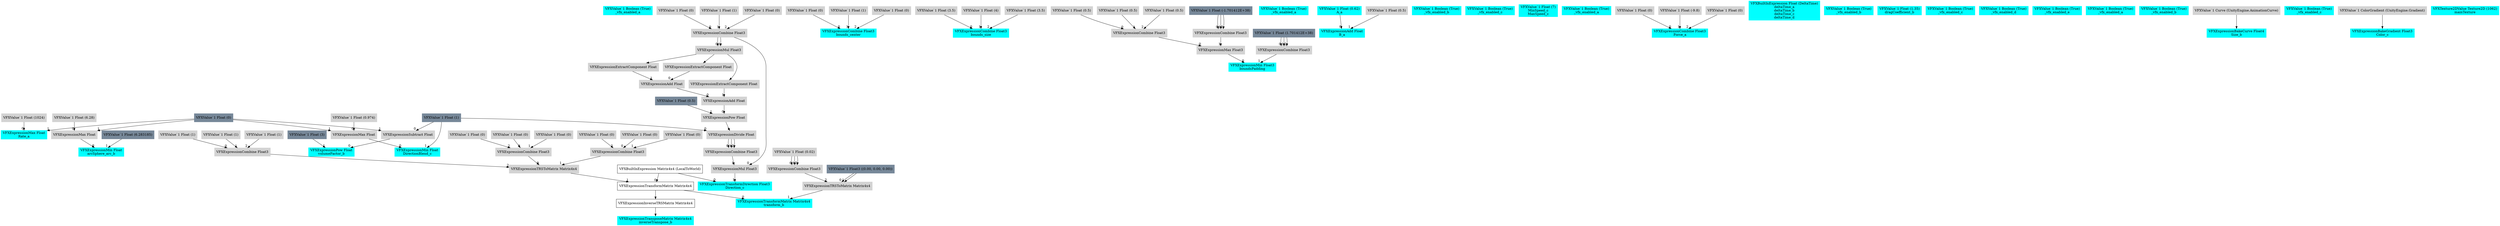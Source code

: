 digraph G {
node0 [shape="box" color="cyan" style="filled" label="VFXValue`1 Boolean (True)
_vfx_enabled_a"]
node1 [shape="box" color="cyan" style="filled" label="VFXExpressionMax Float
Rate_a"]
node2 [shape="box" color="lightgray" style="filled" label="VFXValue`1 Float (1024)"]
node3 [shape="box" color="lightslategray" style="filled" label="VFXValue`1 Float (0)"]
node4 [shape="box" color="cyan" style="filled" label="VFXExpressionCombine Float3
bounds_center"]
node5 [shape="box" color="lightgray" style="filled" label="VFXValue`1 Float (0)"]
node6 [shape="box" color="lightgray" style="filled" label="VFXValue`1 Float (1)"]
node7 [shape="box" color="lightgray" style="filled" label="VFXValue`1 Float (0)"]
node8 [shape="box" color="cyan" style="filled" label="VFXExpressionCombine Float3
bounds_size"]
node9 [shape="box" color="lightgray" style="filled" label="VFXValue`1 Float (3.5)"]
node10 [shape="box" color="lightgray" style="filled" label="VFXValue`1 Float (4)"]
node11 [shape="box" color="lightgray" style="filled" label="VFXValue`1 Float (3.5)"]
node12 [shape="box" color="cyan" style="filled" label="VFXExpressionMin Float3
boundsPadding"]
node13 [shape="box" color="lightgray" style="filled" label="VFXExpressionMax Float3"]
node14 [shape="box" color="lightgray" style="filled" label="VFXExpressionCombine Float3"]
node15 [shape="box" color="lightgray" style="filled" label="VFXValue`1 Float (0.5)"]
node16 [shape="box" color="lightgray" style="filled" label="VFXValue`1 Float (0.5)"]
node17 [shape="box" color="lightgray" style="filled" label="VFXValue`1 Float (0.5)"]
node18 [shape="box" color="lightgray" style="filled" label="VFXExpressionCombine Float3"]
node19 [shape="box" color="lightslategray" style="filled" label="VFXValue`1 Float (-1.701412E+38)"]
node20 [shape="box" color="lightgray" style="filled" label="VFXExpressionCombine Float3"]
node21 [shape="box" color="lightslategray" style="filled" label="VFXValue`1 Float (1.701412E+38)"]
node22 [shape="box" color="cyan" style="filled" label="VFXValue`1 Boolean (True)
_vfx_enabled_a"]
node23 [shape="box" color="cyan" style="filled" label="VFXValue`1 Float (0.62)
A_a"]
node24 [shape="box" color="cyan" style="filled" label="VFXExpressionAdd Float
B_a"]
node25 [shape="box" color="lightgray" style="filled" label="VFXValue`1 Float (0.5)"]
node26 [shape="box" color="cyan" style="filled" label="VFXValue`1 Boolean (True)
_vfx_enabled_b"]
node27 [shape="box" color="cyan" style="filled" label="VFXExpressionMin Float
arcSphere_arc_b"]
node28 [shape="box" color="lightgray" style="filled" label="VFXExpressionMax Float"]
node29 [shape="box" color="lightgray" style="filled" label="VFXValue`1 Float (6.28)"]
node30 [shape="box" color="lightslategray" style="filled" label="VFXValue`1 Float (6.283185)"]
node31 [shape="box" color="cyan" style="filled" label="VFXExpressionTransformMatrix Matrix4x4
transform_b"]
node32 [shape="box" label="VFXExpressionTransformMatrix Matrix4x4"]
node33 [shape="box" label="VFXBuiltInExpression Matrix4x4 (LocalToWorld)"]
node34 [shape="box" color="lightgray" style="filled" label="VFXExpressionTRSToMatrix Matrix4x4"]
node35 [shape="box" color="lightgray" style="filled" label="VFXExpressionCombine Float3"]
node36 [shape="box" color="lightgray" style="filled" label="VFXValue`1 Float (0)"]
node37 [shape="box" color="lightgray" style="filled" label="VFXValue`1 Float (0)"]
node38 [shape="box" color="lightgray" style="filled" label="VFXValue`1 Float (0)"]
node39 [shape="box" color="lightgray" style="filled" label="VFXExpressionCombine Float3"]
node40 [shape="box" color="lightgray" style="filled" label="VFXValue`1 Float (0)"]
node41 [shape="box" color="lightgray" style="filled" label="VFXValue`1 Float (0)"]
node42 [shape="box" color="lightgray" style="filled" label="VFXValue`1 Float (0)"]
node43 [shape="box" color="lightgray" style="filled" label="VFXExpressionCombine Float3"]
node44 [shape="box" color="lightgray" style="filled" label="VFXValue`1 Float (1)"]
node45 [shape="box" color="lightgray" style="filled" label="VFXValue`1 Float (1)"]
node46 [shape="box" color="lightgray" style="filled" label="VFXValue`1 Float (1)"]
node47 [shape="box" color="lightgray" style="filled" label="VFXExpressionTRSToMatrix Matrix4x4"]
node48 [shape="box" color="lightslategray" style="filled" label="VFXValue`1 Float3 ((0.00, 0.00, 0.00))"]
node49 [shape="box" color="lightgray" style="filled" label="VFXExpressionCombine Float3"]
node50 [shape="box" color="lightgray" style="filled" label="VFXValue`1 Float (0.02)"]
node51 [shape="box" color="cyan" style="filled" label="VFXExpressionTransposeMatrix Matrix4x4
inverseTranspose_b"]
node52 [shape="box" label="VFXExpressionInverseTRSMatrix Matrix4x4"]
node53 [shape="box" color="cyan" style="filled" label="VFXExpressionPow Float
volumeFactor_b"]
node54 [shape="box" color="lightgray" style="filled" label="VFXExpressionSubtract Float"]
node55 [shape="box" color="lightslategray" style="filled" label="VFXValue`1 Float (1)"]
node56 [shape="box" color="lightslategray" style="filled" label="VFXValue`1 Float (3)"]
node57 [shape="box" color="cyan" style="filled" label="VFXValue`1 Boolean (True)
_vfx_enabled_c"]
node58 [shape="box" color="cyan" style="filled" label="VFXExpressionTransformDirection Float3
Direction_c"]
node59 [shape="box" color="lightgray" style="filled" label="VFXExpressionMul Float3"]
node60 [shape="box" color="lightgray" style="filled" label="VFXExpressionCombine Float3"]
node61 [shape="box" color="lightgray" style="filled" label="VFXValue`1 Float (0)"]
node62 [shape="box" color="lightgray" style="filled" label="VFXValue`1 Float (1)"]
node63 [shape="box" color="lightgray" style="filled" label="VFXValue`1 Float (0)"]
node64 [shape="box" color="lightgray" style="filled" label="VFXExpressionCombine Float3"]
node65 [shape="box" color="lightgray" style="filled" label="VFXExpressionDivide Float"]
node66 [shape="box" color="lightgray" style="filled" label="VFXExpressionPow Float"]
node67 [shape="box" color="lightgray" style="filled" label="VFXExpressionAdd Float"]
node68 [shape="box" color="lightgray" style="filled" label="VFXExpressionAdd Float"]
node69 [shape="box" color="lightgray" style="filled" label="VFXExpressionExtractComponent Float"]
node70 [shape="box" color="lightgray" style="filled" label="VFXExpressionMul Float3"]
node71 [shape="box" color="lightgray" style="filled" label="VFXExpressionExtractComponent Float"]
node72 [shape="box" color="lightgray" style="filled" label="VFXExpressionExtractComponent Float"]
node73 [shape="box" color="lightslategray" style="filled" label="VFXValue`1 Float (0.5)"]
node74 [shape="box" color="cyan" style="filled" label="VFXValue`1 Float (7)
MinSpeed_c
MaxSpeed_c"]
node75 [shape="box" color="cyan" style="filled" label="VFXExpressionMin Float
DirectionBlend_c"]
node76 [shape="box" color="lightgray" style="filled" label="VFXExpressionMax Float"]
node77 [shape="box" color="lightgray" style="filled" label="VFXValue`1 Float (0.974)"]
node78 [shape="box" color="cyan" style="filled" label="VFXValue`1 Boolean (True)
_vfx_enabled_a"]
node79 [shape="box" color="cyan" style="filled" label="VFXExpressionCombine Float3
Force_a"]
node80 [shape="box" color="lightgray" style="filled" label="VFXValue`1 Float (0)"]
node81 [shape="box" color="lightgray" style="filled" label="VFXValue`1 Float (-9.8)"]
node82 [shape="box" color="lightgray" style="filled" label="VFXValue`1 Float (0)"]
node83 [shape="box" color="cyan" style="filled" label="VFXBuiltInExpression Float (DeltaTime)
deltaTime_a
deltaTime_b
deltaTime_c
deltaTime_d"]
node84 [shape="box" color="cyan" style="filled" label="VFXValue`1 Boolean (True)
_vfx_enabled_b"]
node85 [shape="box" color="cyan" style="filled" label="VFXValue`1 Float (1.35)
dragCoefficient_b"]
node86 [shape="box" color="cyan" style="filled" label="VFXValue`1 Boolean (True)
_vfx_enabled_c"]
node87 [shape="box" color="cyan" style="filled" label="VFXValue`1 Boolean (True)
_vfx_enabled_d"]
node88 [shape="box" color="cyan" style="filled" label="VFXValue`1 Boolean (True)
_vfx_enabled_e"]
node89 [shape="box" color="cyan" style="filled" label="VFXValue`1 Boolean (True)
_vfx_enabled_a"]
node90 [shape="box" color="cyan" style="filled" label="VFXValue`1 Boolean (True)
_vfx_enabled_b"]
node91 [shape="box" color="cyan" style="filled" label="VFXExpressionBakeCurve Float4
Size_b"]
node92 [shape="box" color="lightgray" style="filled" label="VFXValue`1 Curve (UnityEngine.AnimationCurve)"]
node93 [shape="box" color="cyan" style="filled" label="VFXValue`1 Boolean (True)
_vfx_enabled_c"]
node94 [shape="box" color="cyan" style="filled" label="VFXExpressionBakeGradient Float3
Color_c"]
node95 [shape="box" color="lightgray" style="filled" label="VFXValue`1 ColorGradient (UnityEngine.Gradient)"]
node96 [shape="box" color="cyan" style="filled" label="VFXTexture2DValue Texture2D (1062)
mainTexture"]
node2 -> node1 [headlabel="0"]
node3 -> node1 [headlabel="1"]
node5 -> node4 [headlabel="0"]
node6 -> node4 [headlabel="1"]
node7 -> node4 [headlabel="2"]
node9 -> node8 [headlabel="0"]
node10 -> node8 [headlabel="1"]
node11 -> node8 [headlabel="2"]
node13 -> node12 [headlabel="0"]
node20 -> node12 [headlabel="1"]
node14 -> node13 [headlabel="0"]
node18 -> node13 [headlabel="1"]
node15 -> node14 [headlabel="0"]
node16 -> node14 [headlabel="1"]
node17 -> node14 [headlabel="2"]
node19 -> node18 [headlabel="0"]
node19 -> node18 [headlabel="1"]
node19 -> node18 [headlabel="2"]
node21 -> node20 [headlabel="0"]
node21 -> node20 [headlabel="1"]
node21 -> node20 [headlabel="2"]
node23 -> node24 [headlabel="0"]
node25 -> node24 [headlabel="1"]
node28 -> node27 [headlabel="0"]
node30 -> node27 [headlabel="1"]
node29 -> node28 [headlabel="0"]
node3 -> node28 [headlabel="1"]
node32 -> node31 [headlabel="0"]
node47 -> node31 [headlabel="1"]
node33 -> node32 [headlabel="0"]
node34 -> node32 [headlabel="1"]
node35 -> node34 [headlabel="0"]
node39 -> node34 [headlabel="1"]
node43 -> node34 [headlabel="2"]
node36 -> node35 [headlabel="0"]
node37 -> node35 [headlabel="1"]
node38 -> node35 [headlabel="2"]
node40 -> node39 [headlabel="0"]
node41 -> node39 [headlabel="1"]
node42 -> node39 [headlabel="2"]
node44 -> node43 [headlabel="0"]
node45 -> node43 [headlabel="1"]
node46 -> node43 [headlabel="2"]
node48 -> node47 [headlabel="0"]
node48 -> node47 [headlabel="1"]
node49 -> node47 [headlabel="2"]
node50 -> node49 [headlabel="0"]
node50 -> node49 [headlabel="1"]
node50 -> node49 [headlabel="2"]
node52 -> node51 
node32 -> node52 
node54 -> node53 [headlabel="0"]
node56 -> node53 [headlabel="1"]
node55 -> node54 [headlabel="0"]
node3 -> node54 [headlabel="1"]
node33 -> node58 [headlabel="0"]
node59 -> node58 [headlabel="1"]
node60 -> node59 [headlabel="0"]
node64 -> node59 [headlabel="1"]
node61 -> node60 [headlabel="0"]
node62 -> node60 [headlabel="1"]
node63 -> node60 [headlabel="2"]
node65 -> node64 [headlabel="0"]
node65 -> node64 [headlabel="1"]
node65 -> node64 [headlabel="2"]
node55 -> node65 [headlabel="0"]
node66 -> node65 [headlabel="1"]
node67 -> node66 [headlabel="0"]
node73 -> node66 [headlabel="1"]
node68 -> node67 [headlabel="0"]
node72 -> node67 [headlabel="1"]
node69 -> node68 [headlabel="0"]
node71 -> node68 [headlabel="1"]
node70 -> node69 
node60 -> node70 [headlabel="0"]
node60 -> node70 [headlabel="1"]
node70 -> node71 
node70 -> node72 
node76 -> node75 [headlabel="0"]
node55 -> node75 [headlabel="1"]
node77 -> node76 [headlabel="0"]
node3 -> node76 [headlabel="1"]
node80 -> node79 [headlabel="0"]
node81 -> node79 [headlabel="1"]
node82 -> node79 [headlabel="2"]
node92 -> node91 
node95 -> node94 
}
